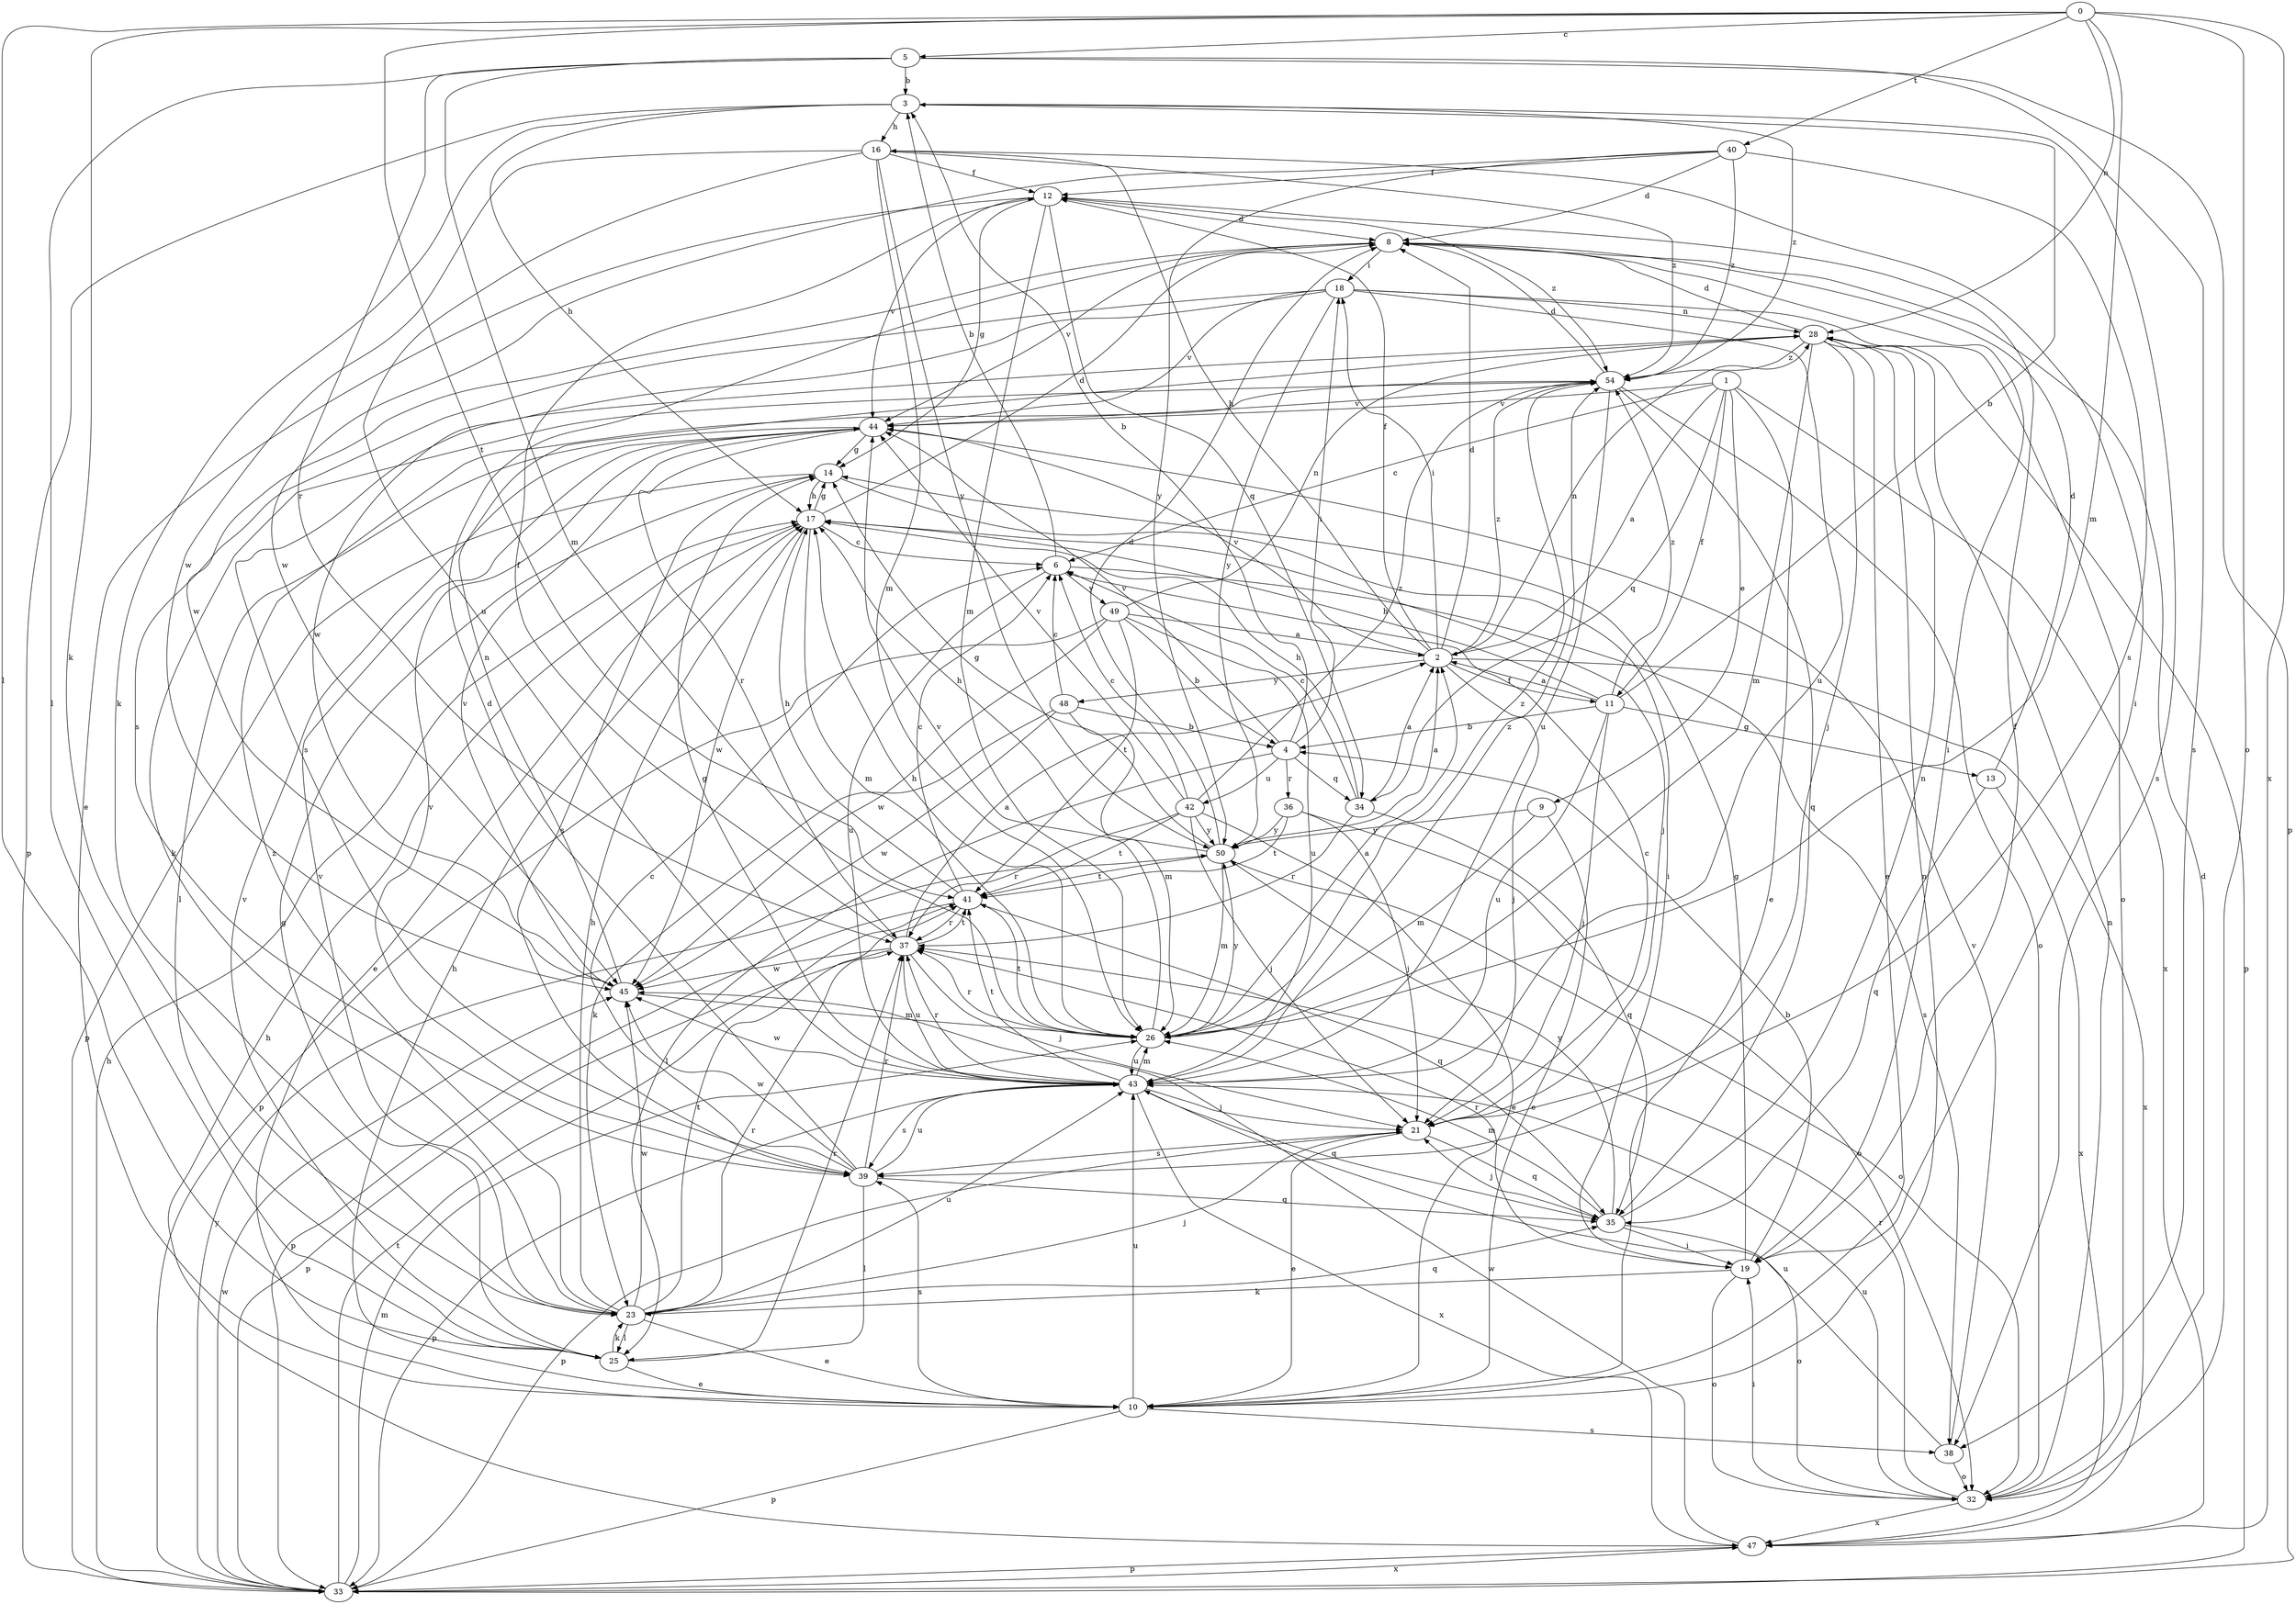 strict digraph  {
0;
1;
2;
3;
4;
5;
6;
8;
9;
10;
11;
12;
13;
14;
16;
17;
18;
19;
21;
23;
25;
26;
28;
32;
33;
34;
35;
36;
37;
38;
39;
40;
41;
42;
43;
44;
45;
47;
48;
49;
50;
54;
0 -> 5  [label=c];
0 -> 23  [label=k];
0 -> 25  [label=l];
0 -> 26  [label=m];
0 -> 28  [label=n];
0 -> 32  [label=o];
0 -> 40  [label=t];
0 -> 41  [label=t];
0 -> 47  [label=x];
1 -> 2  [label=a];
1 -> 6  [label=c];
1 -> 9  [label=e];
1 -> 10  [label=e];
1 -> 11  [label=f];
1 -> 34  [label=q];
1 -> 44  [label=v];
1 -> 47  [label=x];
2 -> 8  [label=d];
2 -> 11  [label=f];
2 -> 12  [label=f];
2 -> 16  [label=h];
2 -> 18  [label=i];
2 -> 21  [label=j];
2 -> 28  [label=n];
2 -> 44  [label=v];
2 -> 47  [label=x];
2 -> 48  [label=y];
2 -> 54  [label=z];
3 -> 16  [label=h];
3 -> 17  [label=h];
3 -> 23  [label=k];
3 -> 33  [label=p];
3 -> 38  [label=s];
3 -> 54  [label=z];
4 -> 3  [label=b];
4 -> 18  [label=i];
4 -> 25  [label=l];
4 -> 34  [label=q];
4 -> 36  [label=r];
4 -> 42  [label=u];
4 -> 44  [label=v];
5 -> 3  [label=b];
5 -> 25  [label=l];
5 -> 26  [label=m];
5 -> 33  [label=p];
5 -> 37  [label=r];
5 -> 38  [label=s];
6 -> 3  [label=b];
6 -> 38  [label=s];
6 -> 43  [label=u];
6 -> 49  [label=y];
8 -> 18  [label=i];
8 -> 19  [label=i];
8 -> 44  [label=v];
8 -> 45  [label=w];
9 -> 10  [label=e];
9 -> 26  [label=m];
9 -> 50  [label=y];
10 -> 17  [label=h];
10 -> 28  [label=n];
10 -> 33  [label=p];
10 -> 38  [label=s];
10 -> 39  [label=s];
10 -> 43  [label=u];
11 -> 2  [label=a];
11 -> 3  [label=b];
11 -> 4  [label=b];
11 -> 13  [label=g];
11 -> 17  [label=h];
11 -> 21  [label=j];
11 -> 43  [label=u];
11 -> 54  [label=z];
12 -> 8  [label=d];
12 -> 10  [label=e];
12 -> 14  [label=g];
12 -> 26  [label=m];
12 -> 34  [label=q];
12 -> 44  [label=v];
12 -> 54  [label=z];
13 -> 8  [label=d];
13 -> 35  [label=q];
13 -> 47  [label=x];
14 -> 17  [label=h];
14 -> 19  [label=i];
14 -> 33  [label=p];
14 -> 39  [label=s];
16 -> 12  [label=f];
16 -> 19  [label=i];
16 -> 26  [label=m];
16 -> 43  [label=u];
16 -> 45  [label=w];
16 -> 50  [label=y];
16 -> 54  [label=z];
17 -> 6  [label=c];
17 -> 8  [label=d];
17 -> 10  [label=e];
17 -> 14  [label=g];
17 -> 21  [label=j];
17 -> 26  [label=m];
17 -> 45  [label=w];
18 -> 28  [label=n];
18 -> 32  [label=o];
18 -> 39  [label=s];
18 -> 43  [label=u];
18 -> 44  [label=v];
18 -> 45  [label=w];
18 -> 50  [label=y];
19 -> 4  [label=b];
19 -> 12  [label=f];
19 -> 14  [label=g];
19 -> 23  [label=k];
19 -> 32  [label=o];
19 -> 37  [label=r];
21 -> 6  [label=c];
21 -> 10  [label=e];
21 -> 33  [label=p];
21 -> 35  [label=q];
21 -> 39  [label=s];
23 -> 10  [label=e];
23 -> 17  [label=h];
23 -> 21  [label=j];
23 -> 25  [label=l];
23 -> 35  [label=q];
23 -> 37  [label=r];
23 -> 41  [label=t];
23 -> 43  [label=u];
23 -> 44  [label=v];
23 -> 45  [label=w];
23 -> 54  [label=z];
25 -> 10  [label=e];
25 -> 14  [label=g];
25 -> 23  [label=k];
25 -> 37  [label=r];
25 -> 44  [label=v];
26 -> 2  [label=a];
26 -> 17  [label=h];
26 -> 37  [label=r];
26 -> 41  [label=t];
26 -> 43  [label=u];
26 -> 44  [label=v];
26 -> 50  [label=y];
26 -> 54  [label=z];
28 -> 8  [label=d];
28 -> 10  [label=e];
28 -> 21  [label=j];
28 -> 26  [label=m];
28 -> 33  [label=p];
28 -> 39  [label=s];
28 -> 54  [label=z];
32 -> 8  [label=d];
32 -> 19  [label=i];
32 -> 28  [label=n];
32 -> 37  [label=r];
32 -> 43  [label=u];
32 -> 47  [label=x];
33 -> 17  [label=h];
33 -> 26  [label=m];
33 -> 41  [label=t];
33 -> 45  [label=w];
33 -> 47  [label=x];
33 -> 50  [label=y];
34 -> 2  [label=a];
34 -> 6  [label=c];
34 -> 17  [label=h];
34 -> 35  [label=q];
34 -> 37  [label=r];
35 -> 19  [label=i];
35 -> 21  [label=j];
35 -> 26  [label=m];
35 -> 28  [label=n];
35 -> 32  [label=o];
35 -> 50  [label=y];
36 -> 21  [label=j];
36 -> 32  [label=o];
36 -> 41  [label=t];
36 -> 50  [label=y];
37 -> 2  [label=a];
37 -> 12  [label=f];
37 -> 21  [label=j];
37 -> 33  [label=p];
37 -> 41  [label=t];
37 -> 43  [label=u];
37 -> 45  [label=w];
38 -> 32  [label=o];
38 -> 43  [label=u];
38 -> 44  [label=v];
39 -> 6  [label=c];
39 -> 8  [label=d];
39 -> 25  [label=l];
39 -> 35  [label=q];
39 -> 37  [label=r];
39 -> 43  [label=u];
39 -> 44  [label=v];
39 -> 45  [label=w];
40 -> 8  [label=d];
40 -> 12  [label=f];
40 -> 39  [label=s];
40 -> 45  [label=w];
40 -> 50  [label=y];
40 -> 54  [label=z];
41 -> 6  [label=c];
41 -> 17  [label=h];
41 -> 33  [label=p];
41 -> 35  [label=q];
41 -> 37  [label=r];
42 -> 6  [label=c];
42 -> 10  [label=e];
42 -> 21  [label=j];
42 -> 37  [label=r];
42 -> 41  [label=t];
42 -> 44  [label=v];
42 -> 50  [label=y];
42 -> 54  [label=z];
43 -> 14  [label=g];
43 -> 21  [label=j];
43 -> 26  [label=m];
43 -> 33  [label=p];
43 -> 35  [label=q];
43 -> 37  [label=r];
43 -> 39  [label=s];
43 -> 41  [label=t];
43 -> 45  [label=w];
43 -> 47  [label=x];
43 -> 54  [label=z];
44 -> 14  [label=g];
44 -> 25  [label=l];
44 -> 37  [label=r];
45 -> 26  [label=m];
45 -> 28  [label=n];
45 -> 44  [label=v];
47 -> 17  [label=h];
47 -> 33  [label=p];
47 -> 45  [label=w];
48 -> 4  [label=b];
48 -> 6  [label=c];
48 -> 23  [label=k];
48 -> 26  [label=m];
48 -> 45  [label=w];
49 -> 2  [label=a];
49 -> 4  [label=b];
49 -> 28  [label=n];
49 -> 33  [label=p];
49 -> 41  [label=t];
49 -> 43  [label=u];
49 -> 45  [label=w];
50 -> 2  [label=a];
50 -> 8  [label=d];
50 -> 14  [label=g];
50 -> 17  [label=h];
50 -> 26  [label=m];
50 -> 32  [label=o];
50 -> 41  [label=t];
54 -> 8  [label=d];
54 -> 23  [label=k];
54 -> 32  [label=o];
54 -> 35  [label=q];
54 -> 43  [label=u];
54 -> 44  [label=v];
}
